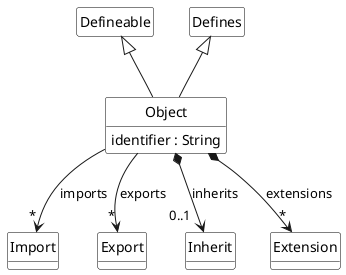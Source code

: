 @startuml
class Object extends Defineable, Defines {
    identifier : String
}

Object --> "*" Import : imports
Object --> "*" Export : exports
Object *--> "0..1  " Inherit : "inherits"
Object *--> "*" Extension : "extensions"

hide class circle
hide class methods
hide Defineable members
hide Defines members 

skinparam class {
    BackgroundColor White
    ArrowColor Black
    BorderColor Black
}



@enduml